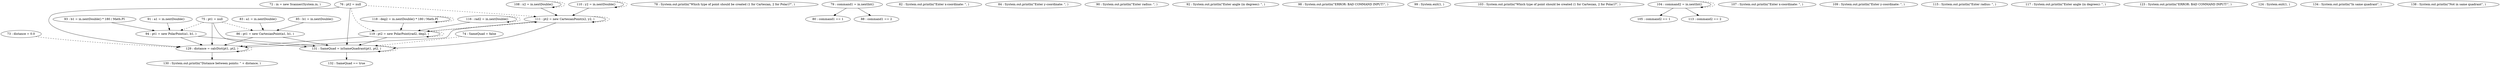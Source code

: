 digraph G {
"72 : in = new Scanner(System.in, )"
"73 : distance = 0.0"
"73 : distance = 0.0" -> "129 : distance = calcDist(pt1, pt2, )" [style=dashed]
"74 : SameQuad = false"
"74 : SameQuad = false" -> "131 : SameQuad = inSameQuadrant(pt1, pt2, )" [style=dashed]
"75 : pt1 = null"
"75 : pt1 = null" -> "129 : distance = calcDist(pt1, pt2, )"
"75 : pt1 = null" -> "131 : SameQuad = inSameQuadrant(pt1, pt2, )"
"75 : pt1 = null" -> "94 : pt1 = new PolarPoint(a1, b1, )" [style=dashed]
"75 : pt1 = null" -> "86 : pt1 = new CartesianPoint(a1, b1, )" [style=dashed]
"76 : pt2 = null"
"76 : pt2 = null" -> "129 : distance = calcDist(pt1, pt2, )"
"76 : pt2 = null" -> "131 : SameQuad = inSameQuadrant(pt1, pt2, )"
"76 : pt2 = null" -> "111 : pt2 = new CartesianPoint(x2, y2, )" [style=dashed]
"76 : pt2 = null" -> "119 : pt2 = new PolarPoint(rad2, deg2, )" [style=dashed]
"78 : System.out.println(\"Which type of point should be created (1 for Cartesian, 2 for Polar)?\", )"
"79 : command1 = in.nextInt()"
"79 : command1 = in.nextInt()" -> "80 : command1 == 1"
"79 : command1 = in.nextInt()" -> "88 : command1 == 2"
"80 : command1 == 1"
"82 : System.out.println(\"Enter x-coordinate: \", )"
"83 : a1 = in.nextDouble()"
"83 : a1 = in.nextDouble()" -> "86 : pt1 = new CartesianPoint(a1, b1, )"
"84 : System.out.println(\"Enter y-coordinate: \", )"
"85 : b1 = in.nextDouble()"
"85 : b1 = in.nextDouble()" -> "86 : pt1 = new CartesianPoint(a1, b1, )"
"86 : pt1 = new CartesianPoint(a1, b1, )"
"86 : pt1 = new CartesianPoint(a1, b1, )" -> "129 : distance = calcDist(pt1, pt2, )"
"86 : pt1 = new CartesianPoint(a1, b1, )" -> "131 : SameQuad = inSameQuadrant(pt1, pt2, )"
"88 : command1 == 2"
"90 : System.out.println(\"Enter radius: \", )"
"91 : a1 = in.nextDouble()"
"91 : a1 = in.nextDouble()" -> "94 : pt1 = new PolarPoint(a1, b1, )"
"92 : System.out.println(\"Enter angle (in degrees): \", )"
"93 : b1 = in.nextDouble() * 180 / Math.PI"
"93 : b1 = in.nextDouble() * 180 / Math.PI" -> "94 : pt1 = new PolarPoint(a1, b1, )"
"94 : pt1 = new PolarPoint(a1, b1, )"
"94 : pt1 = new PolarPoint(a1, b1, )" -> "129 : distance = calcDist(pt1, pt2, )"
"94 : pt1 = new PolarPoint(a1, b1, )" -> "131 : SameQuad = inSameQuadrant(pt1, pt2, )"
"98 : System.out.println(\"ERROR: BAD COMMAND INPUT!\", )"
"99 : System.exit(1, )"
"103 : System.out.println(\"Which type of point should be created (1 for Cartesian, 2 for Polar)?\", )"
"104 : command2 = in.nextInt()"
"104 : command2 = in.nextInt()" -> "105 : command2 == 1"
"104 : command2 = in.nextInt()" -> "113 : command2 == 2"
"104 : command2 = in.nextInt()" -> "104 : command2 = in.nextInt()" [style=dashed]
"105 : command2 == 1"
"107 : System.out.println(\"Enter x-coordinate: \", )"
"108 : x2 = in.nextDouble()"
"108 : x2 = in.nextDouble()" -> "111 : pt2 = new CartesianPoint(x2, y2, )"
"108 : x2 = in.nextDouble()" -> "108 : x2 = in.nextDouble()" [style=dashed]
"109 : System.out.println(\"Enter y-coordinate: \", )"
"110 : y2 = in.nextDouble()"
"110 : y2 = in.nextDouble()" -> "111 : pt2 = new CartesianPoint(x2, y2, )"
"110 : y2 = in.nextDouble()" -> "110 : y2 = in.nextDouble()" [style=dashed]
"111 : pt2 = new CartesianPoint(x2, y2, )"
"111 : pt2 = new CartesianPoint(x2, y2, )" -> "129 : distance = calcDist(pt1, pt2, )"
"111 : pt2 = new CartesianPoint(x2, y2, )" -> "131 : SameQuad = inSameQuadrant(pt1, pt2, )"
"111 : pt2 = new CartesianPoint(x2, y2, )" -> "111 : pt2 = new CartesianPoint(x2, y2, )" [style=dashed]
"111 : pt2 = new CartesianPoint(x2, y2, )" -> "119 : pt2 = new PolarPoint(rad2, deg2, )" [style=dashed]
"113 : command2 == 2"
"115 : System.out.println(\"Enter radius: \", )"
"116 : rad2 = in.nextDouble()"
"116 : rad2 = in.nextDouble()" -> "119 : pt2 = new PolarPoint(rad2, deg2, )"
"116 : rad2 = in.nextDouble()" -> "116 : rad2 = in.nextDouble()" [style=dashed]
"117 : System.out.println(\"Enter angle (in degrees): \", )"
"118 : deg2 = in.nextDouble() * 180 / Math.PI"
"118 : deg2 = in.nextDouble() * 180 / Math.PI" -> "119 : pt2 = new PolarPoint(rad2, deg2, )"
"118 : deg2 = in.nextDouble() * 180 / Math.PI" -> "118 : deg2 = in.nextDouble() * 180 / Math.PI" [style=dashed]
"119 : pt2 = new PolarPoint(rad2, deg2, )"
"119 : pt2 = new PolarPoint(rad2, deg2, )" -> "129 : distance = calcDist(pt1, pt2, )"
"119 : pt2 = new PolarPoint(rad2, deg2, )" -> "131 : SameQuad = inSameQuadrant(pt1, pt2, )"
"119 : pt2 = new PolarPoint(rad2, deg2, )" -> "111 : pt2 = new CartesianPoint(x2, y2, )" [style=dashed]
"119 : pt2 = new PolarPoint(rad2, deg2, )" -> "119 : pt2 = new PolarPoint(rad2, deg2, )" [style=dashed]
"123 : System.out.println(\"ERROR: BAD COMMAND INPUT!\", )"
"124 : System.exit(1, )"
"129 : distance = calcDist(pt1, pt2, )"
"129 : distance = calcDist(pt1, pt2, )" -> "130 : System.out.println(\"Distance between points: \" + distance, )"
"129 : distance = calcDist(pt1, pt2, )" -> "129 : distance = calcDist(pt1, pt2, )" [style=dashed]
"130 : System.out.println(\"Distance between points: \" + distance, )"
"131 : SameQuad = inSameQuadrant(pt1, pt2, )"
"131 : SameQuad = inSameQuadrant(pt1, pt2, )" -> "132 : SameQuad == true"
"131 : SameQuad = inSameQuadrant(pt1, pt2, )" -> "131 : SameQuad = inSameQuadrant(pt1, pt2, )" [style=dashed]
"132 : SameQuad == true"
"134 : System.out.println(\"In same quadrant\", )"
"138 : System.out.println(\"Not in same quadrant\", )"
}